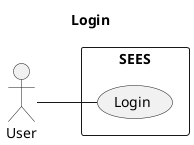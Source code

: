 @startuml
title Login
left to right direction
actor "User" as user


rectangle SEES {
  usecase "Login" as login
}



user -- login
@enduml